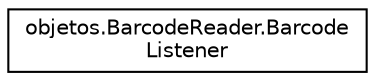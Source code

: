 digraph "Graphical Class Hierarchy"
{
  edge [fontname="Helvetica",fontsize="10",labelfontname="Helvetica",labelfontsize="10"];
  node [fontname="Helvetica",fontsize="10",shape=record];
  rankdir="LR";
  Node0 [label="objetos.BarcodeReader.Barcode\lListener",height=0.2,width=0.4,color="black", fillcolor="white", style="filled",URL="$interfaceobjetos_1_1_barcode_reader_1_1_barcode_listener.html"];
}
